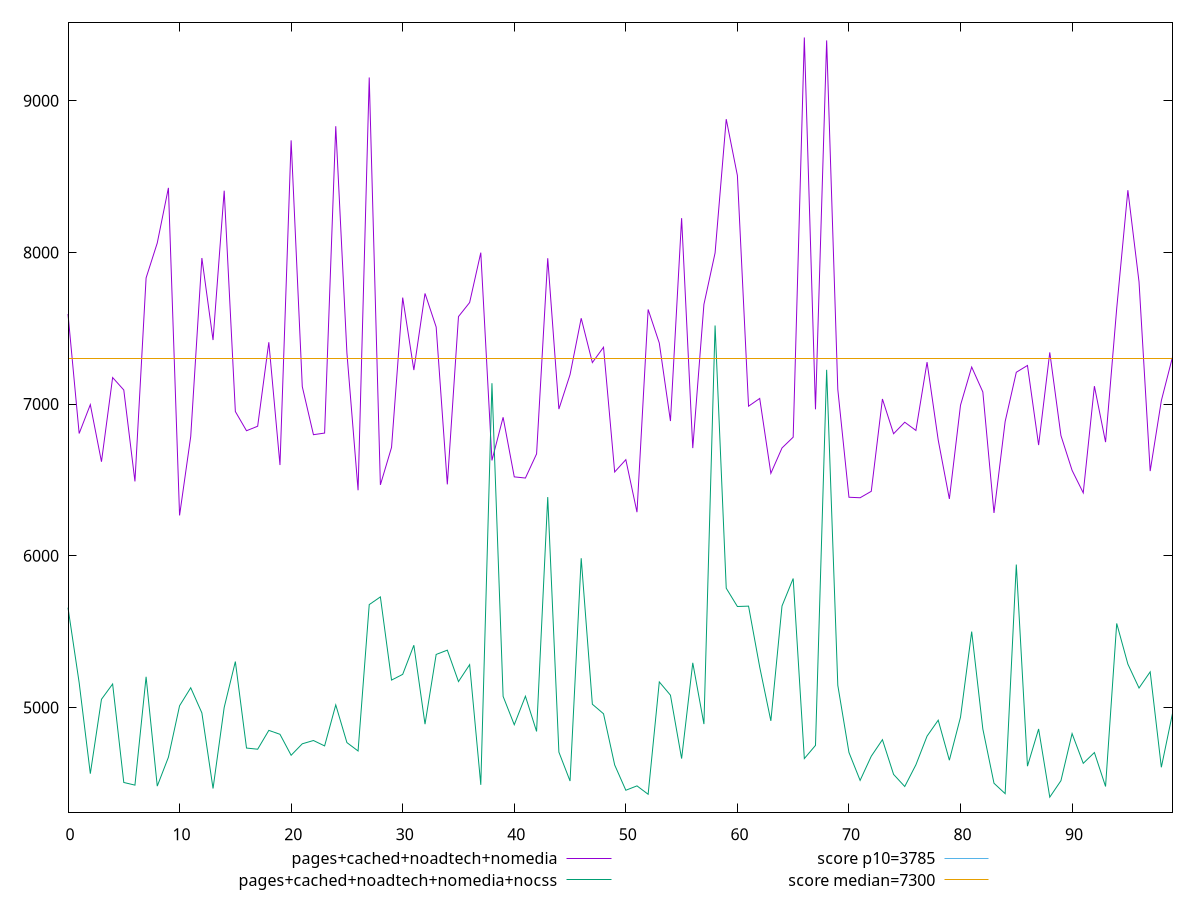 reset

$pagesCachedNoadtechNomedia <<EOF
0 7594.0599999999995
1 6806.442
2 6996.673000000001
3 6620.4485
4 7175.197
5 7093.1759999999995
6 6490.343999999999
7 7831.827000000001
8 8061.88
9 8425.491
10 6266.248
11 6786.352
12 7962.997000000001
13 7422.351999999999
14 8406.887999999999
15 6951.166
16 6824.529
17 6854.334
18 7407.690999999999
19 6598.602000000001
20 8738.6195
21 7114.999500000002
22 6798.486499999999
23 6809.203999999999
24 8831.8145
25 7337.199000000001
26 6432.118999999999
27 9153.244999999999
28 6467.663499999999
29 6714.745000000001
30 7702.054
31 7224.643
32 7729.5154999999995
33 7508.213500000001
34 6470.878500000001
35 7577.023500000001
36 7669.749
37 7998.411499999999
38 6628.825000000001
39 6913.267000000001
40 6520.4794999999995
41 6512.740999999999
42 6671.991500000001
43 7961.572000000002
44 6967.222500000001
45 7194.402
46 7566.044000000002
47 7273.83
48 7375.091
49 6552.772999999999
50 6633.867000000001
51 6287.774000000001
52 7623.9569999999985
53 7402.398999999999
54 6888.437
55 8225.645
56 6709.970500000001
57 7657.292
58 7996.521
59 8878.2845
60 8506.697499999998
61 6986.275
62 7037.3245
63 6543.843000000001
64 6711.191500000001
65 6782.085999999999
66 9416.654999999999
67 6965.771000000001
68 9397.3135
69 7096.931
70 6386.133
71 6382.822
72 6425.3355
73 7033.827000000001
74 6804.782
75 6880.5965
76 6826.478999999999
77 7276.603000000001
78 6763.334000000001
79 6375.132
80 6993.1035
81 7244.484
82 7080.108
83 6282.805
84 6885.142
85 7209.992
86 7254.780999999999
87 6729.892
88 7341.111000000001
89 6793.039999999999
90 6563.4095
91 6415.074999999999
92 7118.388500000001
93 6749.585999999999
94 7631.224500000001
95 8409.998
96 7805.713999999998
97 6558.518000000001
98 7022.7570000000005
99 7310.262
EOF

$pagesCachedNoadtechNomediaNocss <<EOF
0 5658.189
1 5163.762
2 4564.102000000001
3 5054.379
4 5155.165
5 4506.0914999999995
6 4488.592
7 5202.545
8 4482.0175
9 4672.557999999999
10 5011.595
11 5130.383999999999
12 4964.3505000000005
13 4466.361999999999
14 5000.743
15 5303.1035
16 4733.0195
17 4725.282500000001
18 4849.471
19 4823.637499999999
20 4685.4255
21 4761.067
22 4782.671
23 4747.0830000000005
24 5017.3544999999995
25 4768.985000000001
26 4713.7029999999995
27 5678.549
28 5729.233
29 5180.995999999999
30 5218.8125
31 5410.796999999999
32 4890.438
33 5350.1709999999985
34 5378.2705000000005
35 5171.106
36 5282.6845
37 4490.475
38 7137.6855
39 5073.7445
40 4886.657
41 5074.562
42 4842.458999999999
43 6387.279500000001
44 4706.252
45 4515.651
46 5984.208999999999
47 5021.839
48 4958.9975
49 4621.657999999999
50 4454.8145
51 4483.629999999999
52 4428.346
53 5168.8305
54 5081.446
55 4663.4595
56 5294.737500000001
57 4890.993
58 7518.386
59 5786.553
60 5665.974
61 5668.433500000001
62 5266.923
63 4912.063
64 5669.556
65 5850.487000000001
66 4663.65
67 4750.448000000001
68 7226.026000000001
69 5146.3730000000005
70 4704.08
71 4519.7765
72 4679.147999999999
73 4788.1630000000005
74 4559.244000000001
75 4479.556
76 4622.543
77 4811.481
78 4916.659000000001
79 4652.936
80 4936.8315
81 5500.583
82 4858.684499999999
83 4500.9825
84 4432.42595
85 5942.418
86 4613.4580000000005
87 4858.798
88 4409.348
89 4517.749
90 4828.299999999999
91 4632.343999999999
92 4703.43
93 4479.659
94 5554.4275
95 5286.3395
96 5128.6925
97 5235.351000000001
98 4606.211499999999
99 4961.271
EOF

set key outside below
set xrange [0:99]
set yrange [4309.20186:9516.80114]
set trange [4309.20186:9516.80114]
set terminal svg size 640, 520 enhanced background rgb 'white'
set output "report_00013_2021-02-09T12-04-24.940Z/interactive/comparison/line/3_vs_4.svg"

plot $pagesCachedNoadtechNomedia title "pages+cached+noadtech+nomedia" with line, \
     $pagesCachedNoadtechNomediaNocss title "pages+cached+noadtech+nomedia+nocss" with line, \
     3785 title "score p10=3785", \
     7300 title "score median=7300"

reset

